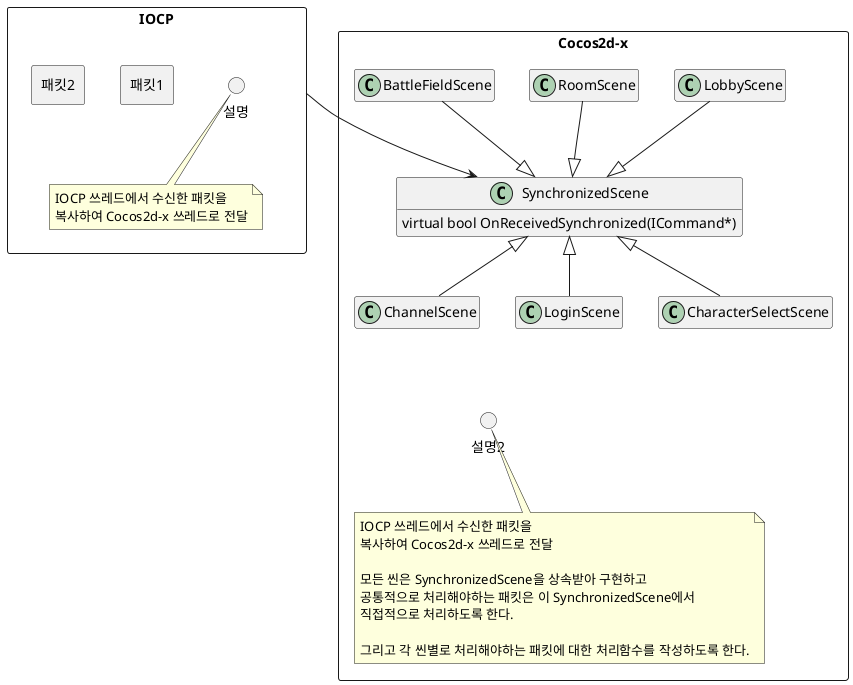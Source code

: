 @startuml
'https://plantuml.com/class-diagram

hide empty methods
hide empty fields



rectangle IOCP {
    rectangle 패킷1 {
    }
    rectangle 패킷2 {
    }

    circle 설명
    note bottom of 설명
        IOCP 쓰레드에서 수신한 패킷을
        복사하여 Cocos2d-x 쓰레드로 전달
    end note
}

rectangle Cocos2d-x {
    class SynchronizedScene {
        virtual bool OnReceivedSynchronized(ICommand*)
    }

    IOCP --> SynchronizedScene
    LoginScene -u-|> SynchronizedScene
    ChannelScene -u-|> SynchronizedScene
    CharacterSelectScene -u-|> SynchronizedScene
    LobbyScene --|> SynchronizedScene
    RoomScene --|> SynchronizedScene
    BattleFieldScene --|> SynchronizedScene


    circle 설명2
    note bottom of 설명2
        IOCP 쓰레드에서 수신한 패킷을
        복사하여 Cocos2d-x 쓰레드로 전달

        모든 씬은 SynchronizedScene을 상속받아 구현하고
        공통적으로 처리해야하는 패킷은 이 SynchronizedScene에서
        직접적으로 처리하도록 한다.

        그리고 각 씬별로 처리해야하는 패킷에 대한 처리함수를 작성하도록 한다.
    end note

    설명2 -[hidden]u-> ChannelScene
}




@enduml